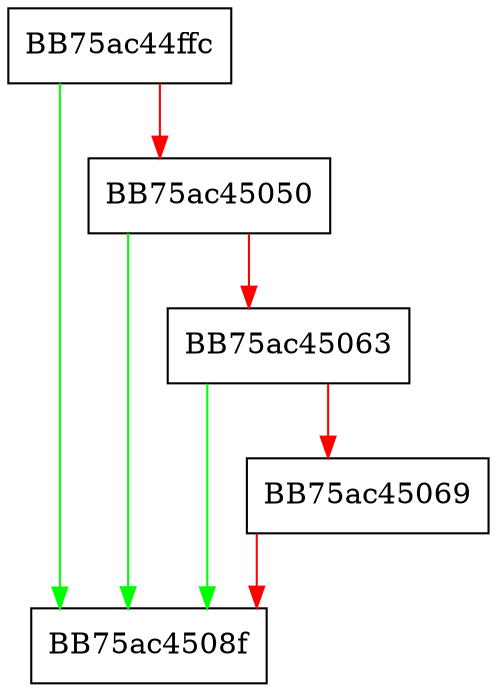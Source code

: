 digraph ReadEncryptedBytes {
  node [shape="box"];
  graph [splines=ortho];
  BB75ac44ffc -> BB75ac4508f [color="green"];
  BB75ac44ffc -> BB75ac45050 [color="red"];
  BB75ac45050 -> BB75ac4508f [color="green"];
  BB75ac45050 -> BB75ac45063 [color="red"];
  BB75ac45063 -> BB75ac4508f [color="green"];
  BB75ac45063 -> BB75ac45069 [color="red"];
  BB75ac45069 -> BB75ac4508f [color="red"];
}